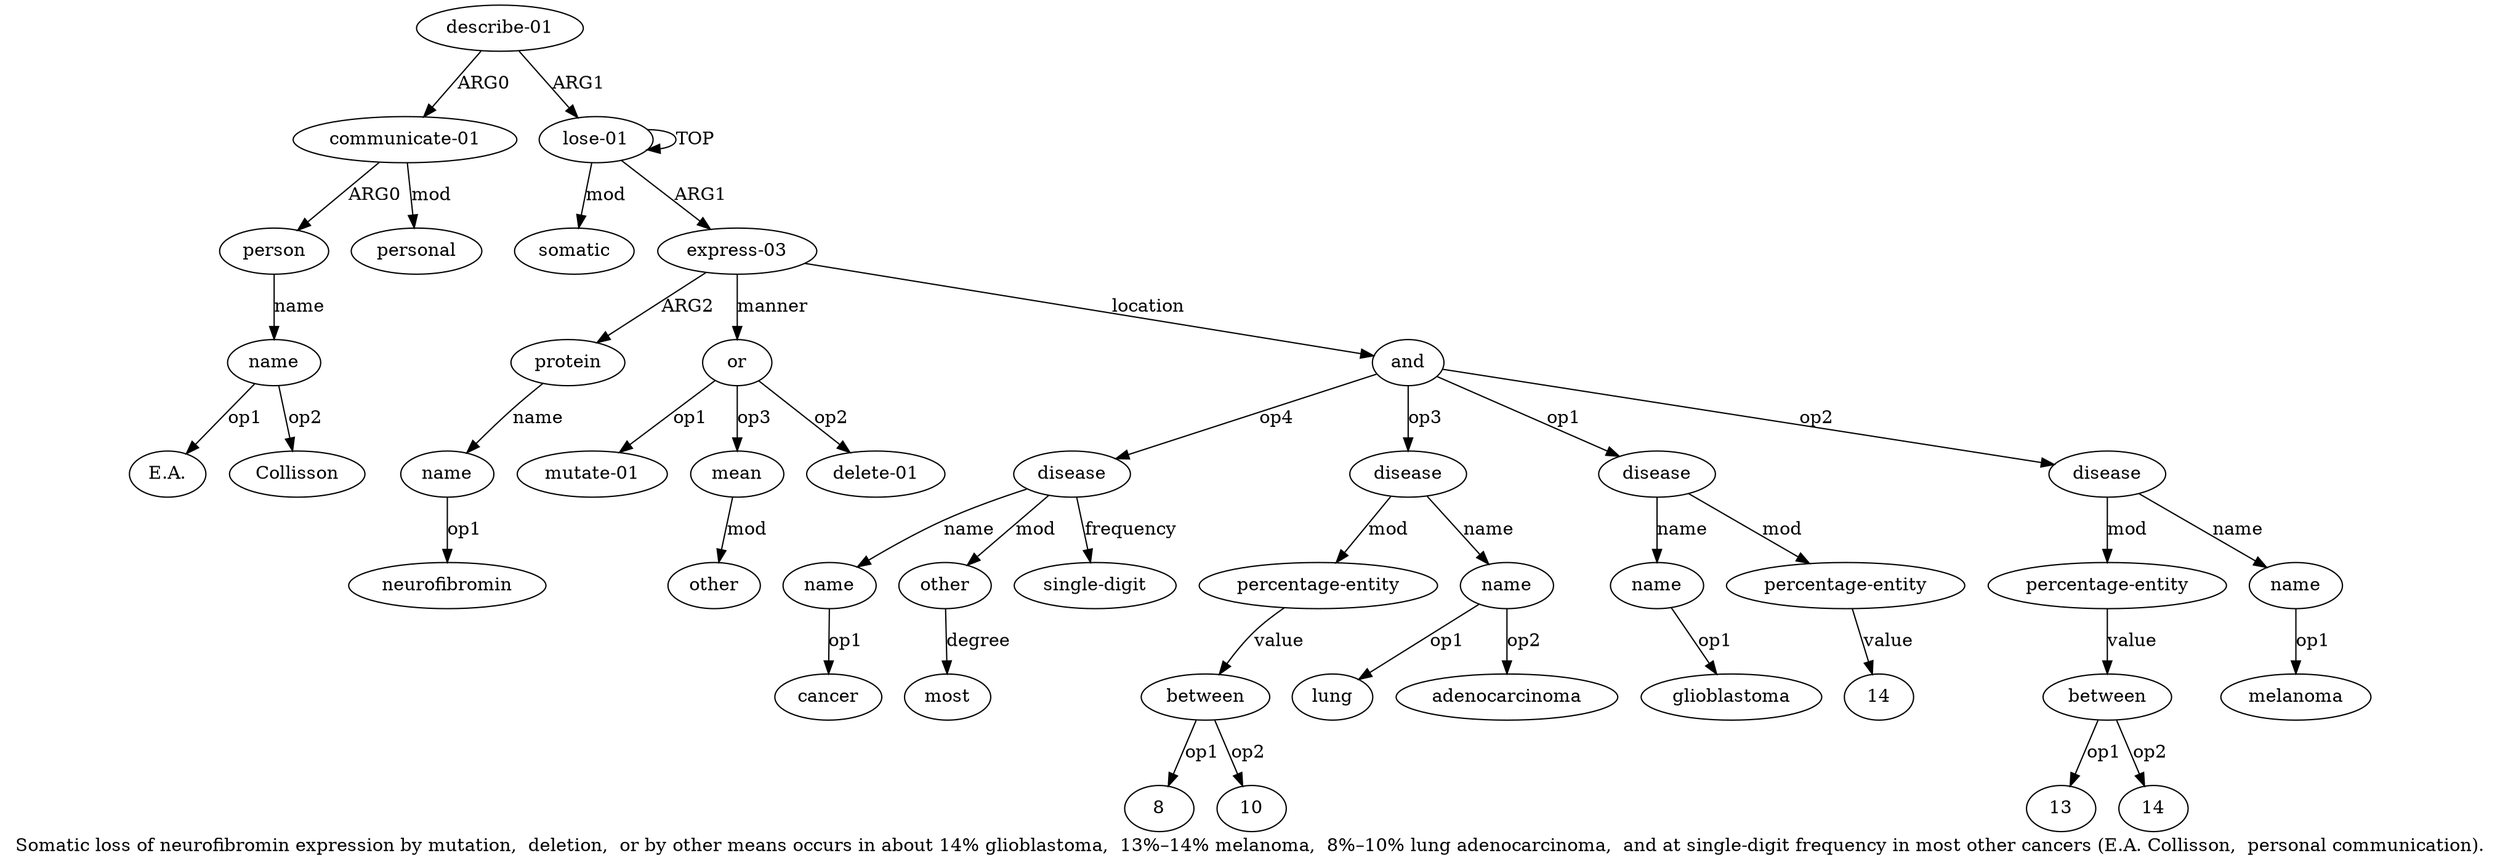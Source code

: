 digraph  {
	graph [label="Somatic loss of neurofibromin expression by mutation,  deletion,  or by other means occurs in about 14% glioblastoma,  13%–14% \
melanoma,  8%–10% lung adenocarcinoma,  and at single-digit frequency in most other cancers (E.A. Collisson,  personal communication)\
."];
	node [label="\N"];
	a20	 [color=black,
		gold_ind=20,
		gold_label=between,
		label=between,
		test_ind=20,
		test_label=between];
	"a20 8"	 [color=black,
		gold_ind=-1,
		gold_label=8,
		label=8,
		test_ind=-1,
		test_label=8];
	a20 -> "a20 8" [key=0,
	color=black,
	gold_label=op1,
	label=op1,
	test_label=op1];
"a20 10" [color=black,
	gold_ind=-1,
	gold_label=10,
	label=10,
	test_ind=-1,
	test_label=10];
a20 -> "a20 10" [key=0,
color=black,
gold_label=op2,
label=op2,
test_label=op2];
a21 [color=black,
gold_ind=21,
gold_label=disease,
label=disease,
test_ind=21,
test_label=disease];
a22 [color=black,
gold_ind=22,
gold_label=name,
label=name,
test_ind=22,
test_label=name];
a21 -> a22 [key=0,
color=black,
gold_label=name,
label=name,
test_label=name];
a23 [color=black,
gold_ind=23,
gold_label=other,
label=other,
test_ind=23,
test_label=other];
a21 -> a23 [key=0,
color=black,
gold_label=mod,
label=mod,
test_label=mod];
a25 [color=black,
gold_ind=25,
gold_label="single-digit",
label="single-digit",
test_ind=25,
test_label="single-digit"];
a21 -> a25 [key=0,
color=black,
gold_label=frequency,
label=frequency,
test_label=frequency];
"a22 cancer" [color=black,
gold_ind=-1,
gold_label=cancer,
label=cancer,
test_ind=-1,
test_label=cancer];
a22 -> "a22 cancer" [key=0,
color=black,
gold_label=op1,
label=op1,
test_label=op1];
a24 [color=black,
gold_ind=24,
gold_label=most,
label=most,
test_ind=24,
test_label=most];
a23 -> a24 [key=0,
color=black,
gold_label=degree,
label=degree,
test_label=degree];
a26 [color=black,
gold_ind=26,
gold_label=somatic,
label=somatic,
test_ind=26,
test_label=somatic];
a27 [color=black,
gold_ind=27,
gold_label="describe-01",
label="describe-01",
test_ind=27,
test_label="describe-01"];
a28 [color=black,
gold_ind=28,
gold_label="communicate-01",
label="communicate-01",
test_ind=28,
test_label="communicate-01"];
a27 -> a28 [key=0,
color=black,
gold_label=ARG0,
label=ARG0,
test_label=ARG0];
a0 [color=black,
gold_ind=0,
gold_label="lose-01",
label="lose-01",
test_ind=0,
test_label="lose-01"];
a27 -> a0 [key=0,
color=black,
gold_label=ARG1,
label=ARG1,
test_label=ARG1];
a29 [color=black,
gold_ind=29,
gold_label=person,
label=person,
test_ind=29,
test_label=person];
a28 -> a29 [key=0,
color=black,
gold_label=ARG0,
label=ARG0,
test_label=ARG0];
a31 [color=black,
gold_ind=31,
gold_label=personal,
label=personal,
test_ind=31,
test_label=personal];
a28 -> a31 [key=0,
color=black,
gold_label=mod,
label=mod,
test_label=mod];
a30 [color=black,
gold_ind=30,
gold_label=name,
label=name,
test_ind=30,
test_label=name];
a29 -> a30 [key=0,
color=black,
gold_label=name,
label=name,
test_label=name];
"a30 E.A." [color=black,
gold_ind=-1,
gold_label="E.A.",
label="E.A.",
test_ind=-1,
test_label="E.A."];
a30 -> "a30 E.A." [key=0,
color=black,
gold_label=op1,
label=op1,
test_label=op1];
"a30 Collisson" [color=black,
gold_ind=-1,
gold_label=Collisson,
label=Collisson,
test_ind=-1,
test_label=Collisson];
a30 -> "a30 Collisson" [key=0,
color=black,
gold_label=op2,
label=op2,
test_label=op2];
"a14 melanoma" [color=black,
gold_ind=-1,
gold_label=melanoma,
label=melanoma,
test_ind=-1,
test_label=melanoma];
"a16 13" [color=black,
gold_ind=-1,
gold_label=13,
label=13,
test_ind=-1,
test_label=13];
"a16 14" [color=black,
gold_ind=-1,
gold_label=14,
label=14,
test_ind=-1,
test_label=14];
"a12 14" [color=black,
gold_ind=-1,
gold_label=14,
label=14,
test_ind=-1,
test_label=14];
"a3 neurofibromin" [color=black,
gold_ind=-1,
gold_label=neurofibromin,
label=neurofibromin,
test_ind=-1,
test_label=neurofibromin];
"a18 lung" [color=black,
gold_ind=-1,
gold_label=lung,
label=lung,
test_ind=-1,
test_label=lung];
a15 [color=black,
gold_ind=15,
gold_label="percentage-entity",
label="percentage-entity",
test_ind=15,
test_label="percentage-entity"];
a16 [color=black,
gold_ind=16,
gold_label=between,
label=between,
test_ind=16,
test_label=between];
a15 -> a16 [key=0,
color=black,
gold_label=value,
label=value,
test_label=value];
a14 [color=black,
gold_ind=14,
gold_label=name,
label=name,
test_ind=14,
test_label=name];
a14 -> "a14 melanoma" [key=0,
color=black,
gold_label=op1,
label=op1,
test_label=op1];
a17 [color=black,
gold_ind=17,
gold_label=disease,
label=disease,
test_ind=17,
test_label=disease];
a19 [color=black,
gold_ind=19,
gold_label="percentage-entity",
label="percentage-entity",
test_ind=19,
test_label="percentage-entity"];
a17 -> a19 [key=0,
color=black,
gold_label=mod,
label=mod,
test_label=mod];
a18 [color=black,
gold_ind=18,
gold_label=name,
label=name,
test_ind=18,
test_label=name];
a17 -> a18 [key=0,
color=black,
gold_label=name,
label=name,
test_label=name];
a16 -> "a16 13" [key=0,
color=black,
gold_label=op1,
label=op1,
test_label=op1];
a16 -> "a16 14" [key=0,
color=black,
gold_label=op2,
label=op2,
test_label=op2];
a11 [color=black,
gold_ind=11,
gold_label=name,
label=name,
test_ind=11,
test_label=name];
"a11 glioblastoma" [color=black,
gold_ind=-1,
gold_label=glioblastoma,
label=glioblastoma,
test_ind=-1,
test_label=glioblastoma];
a11 -> "a11 glioblastoma" [key=0,
color=black,
gold_label=op1,
label=op1,
test_label=op1];
a10 [color=black,
gold_ind=10,
gold_label=disease,
label=disease,
test_ind=10,
test_label=disease];
a10 -> a11 [key=0,
color=black,
gold_label=name,
label=name,
test_label=name];
a12 [color=black,
gold_ind=12,
gold_label="percentage-entity",
label="percentage-entity",
test_ind=12,
test_label="percentage-entity"];
a10 -> a12 [key=0,
color=black,
gold_label=mod,
label=mod,
test_label=mod];
a13 [color=black,
gold_ind=13,
gold_label=disease,
label=disease,
test_ind=13,
test_label=disease];
a13 -> a15 [key=0,
color=black,
gold_label=mod,
label=mod,
test_label=mod];
a13 -> a14 [key=0,
color=black,
gold_label=name,
label=name,
test_label=name];
a12 -> "a12 14" [key=0,
color=black,
gold_label=value,
label=value,
test_label=value];
a19 -> a20 [key=0,
color=black,
gold_label=value,
label=value,
test_label=value];
a18 -> "a18 lung" [key=0,
color=black,
gold_label=op1,
label=op1,
test_label=op1];
"a18 adenocarcinoma" [color=black,
gold_ind=-1,
gold_label=adenocarcinoma,
label=adenocarcinoma,
test_ind=-1,
test_label=adenocarcinoma];
a18 -> "a18 adenocarcinoma" [key=0,
color=black,
gold_label=op2,
label=op2,
test_label=op2];
a1 [color=black,
gold_ind=1,
gold_label="express-03",
label="express-03",
test_ind=1,
test_label="express-03"];
a2 [color=black,
gold_ind=2,
gold_label=protein,
label=protein,
test_ind=2,
test_label=protein];
a1 -> a2 [key=0,
color=black,
gold_label=ARG2,
label=ARG2,
test_label=ARG2];
a4 [color=black,
gold_ind=4,
gold_label=or,
label=or,
test_ind=4,
test_label=or];
a1 -> a4 [key=0,
color=black,
gold_label=manner,
label=manner,
test_label=manner];
a9 [color=black,
gold_ind=9,
gold_label=and,
label=and,
test_ind=9,
test_label=and];
a1 -> a9 [key=0,
color=black,
gold_label=location,
label=location,
test_label=location];
a0 -> a26 [key=0,
color=black,
gold_label=mod,
label=mod,
test_label=mod];
a0 -> a1 [key=0,
color=black,
gold_label=ARG1,
label=ARG1,
test_label=ARG1];
a0 -> a0 [key=0,
color=black,
gold_label=TOP,
label=TOP,
test_label=TOP];
a3 [color=black,
gold_ind=3,
gold_label=name,
label=name,
test_ind=3,
test_label=name];
a3 -> "a3 neurofibromin" [key=0,
color=black,
gold_label=op1,
label=op1,
test_label=op1];
a2 -> a3 [key=0,
color=black,
gold_label=name,
label=name,
test_label=name];
a5 [color=black,
gold_ind=5,
gold_label="mutate-01",
label="mutate-01",
test_ind=5,
test_label="mutate-01"];
a4 -> a5 [key=0,
color=black,
gold_label=op1,
label=op1,
test_label=op1];
a7 [color=black,
gold_ind=7,
gold_label=mean,
label=mean,
test_ind=7,
test_label=mean];
a4 -> a7 [key=0,
color=black,
gold_label=op3,
label=op3,
test_label=op3];
a6 [color=black,
gold_ind=6,
gold_label="delete-01",
label="delete-01",
test_ind=6,
test_label="delete-01"];
a4 -> a6 [key=0,
color=black,
gold_label=op2,
label=op2,
test_label=op2];
a8 [color=black,
gold_ind=8,
gold_label=other,
label=other,
test_ind=8,
test_label=other];
a7 -> a8 [key=0,
color=black,
gold_label=mod,
label=mod,
test_label=mod];
a9 -> a21 [key=0,
color=black,
gold_label=op4,
label=op4,
test_label=op4];
a9 -> a17 [key=0,
color=black,
gold_label=op3,
label=op3,
test_label=op3];
a9 -> a10 [key=0,
color=black,
gold_label=op1,
label=op1,
test_label=op1];
a9 -> a13 [key=0,
color=black,
gold_label=op2,
label=op2,
test_label=op2];
}
